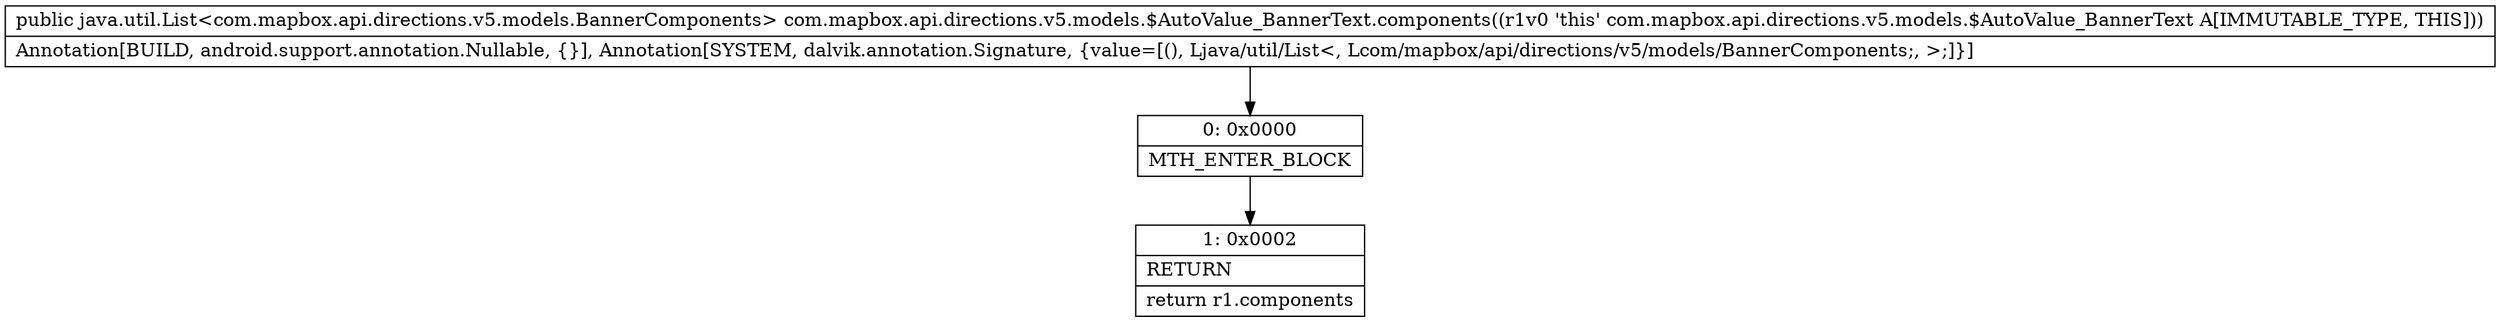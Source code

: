 digraph "CFG forcom.mapbox.api.directions.v5.models.$AutoValue_BannerText.components()Ljava\/util\/List;" {
Node_0 [shape=record,label="{0\:\ 0x0000|MTH_ENTER_BLOCK\l}"];
Node_1 [shape=record,label="{1\:\ 0x0002|RETURN\l|return r1.components\l}"];
MethodNode[shape=record,label="{public java.util.List\<com.mapbox.api.directions.v5.models.BannerComponents\> com.mapbox.api.directions.v5.models.$AutoValue_BannerText.components((r1v0 'this' com.mapbox.api.directions.v5.models.$AutoValue_BannerText A[IMMUTABLE_TYPE, THIS]))  | Annotation[BUILD, android.support.annotation.Nullable, \{\}], Annotation[SYSTEM, dalvik.annotation.Signature, \{value=[(), Ljava\/util\/List\<, Lcom\/mapbox\/api\/directions\/v5\/models\/BannerComponents;, \>;]\}]\l}"];
MethodNode -> Node_0;
Node_0 -> Node_1;
}

